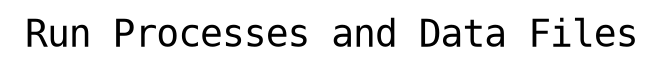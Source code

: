 
digraph cpr_run {
rankdir=LR
fontname=Courier; fontsize=18; labelloc=t
label="Run Processes and Data Files"

subgraph cluster_dataflow_graph { label=""; color=white; penwidth=0
subgraph cluster_dataflow_graph_inner { label=""; color=white

# data file nodes
node[shape=box style="rounded,filled" fillcolor="#FFFFCC" peripheries=1 fontname=Helvetica]


# nodes for processes that read or write data files
node[shape=box style="filled" fillcolor="#CCFFCC" peripheries=1 fontname=Courier]


# process input file edges


# process output file edges


}}

}

